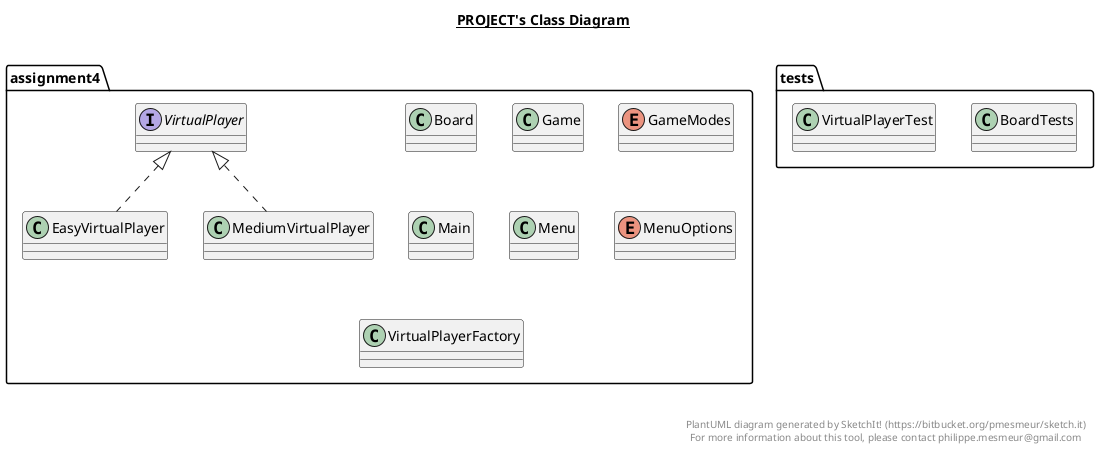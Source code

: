 @startuml

title __PROJECT's Class Diagram__\n

  namespace assignment4 {
    class assignment4.Board {
    }
  }
  

  namespace assignment4 {
    class assignment4.EasyVirtualPlayer {
    }
  }
  

  namespace assignment4 {
    class assignment4.Game {
    }
  }
  

  namespace assignment4 {
    enum GameModes {
    }
  }
  

  namespace assignment4 {
    class assignment4.Main {
    }
  }
  

  namespace assignment4 {
    class assignment4.MediumVirtualPlayer {
    }
  }
  

  namespace assignment4 {
    class assignment4.Menu {
    }
  }
  

  namespace assignment4 {
    enum MenuOptions {
    }
  }
  

  namespace assignment4 {
    interface assignment4.VirtualPlayer {
    }
  }
  

  namespace assignment4 {
    class assignment4.VirtualPlayerFactory {
    }
  }
  

  namespace tests {
    class tests.BoardTests {
    }
  }
  

  namespace tests {
    class tests.VirtualPlayerTest {
    }
  }
  

  assignment4.EasyVirtualPlayer .up.|> assignment4.VirtualPlayer
  assignment4.MediumVirtualPlayer .up.|> assignment4.VirtualPlayer


right footer


PlantUML diagram generated by SketchIt! (https://bitbucket.org/pmesmeur/sketch.it)
For more information about this tool, please contact philippe.mesmeur@gmail.com
endfooter

@enduml
